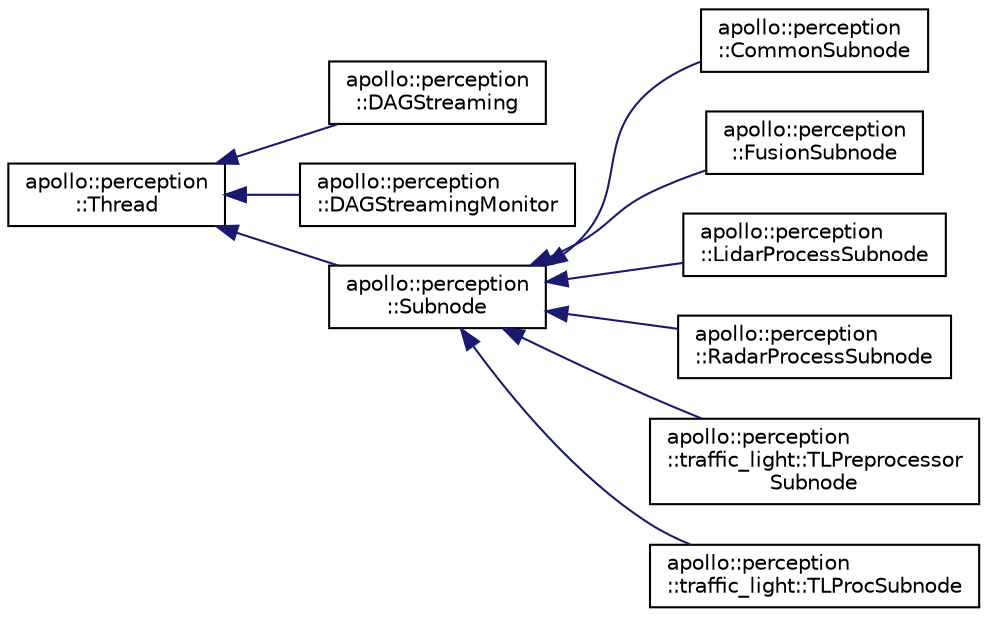 digraph "Graphical Class Hierarchy"
{
  edge [fontname="Helvetica",fontsize="10",labelfontname="Helvetica",labelfontsize="10"];
  node [fontname="Helvetica",fontsize="10",shape=record];
  rankdir="LR";
  Node1 [label="apollo::perception\l::Thread",height=0.2,width=0.4,color="black", fillcolor="white", style="filled",URL="$classapollo_1_1perception_1_1Thread.html"];
  Node1 -> Node2 [dir="back",color="midnightblue",fontsize="10",style="solid",fontname="Helvetica"];
  Node2 [label="apollo::perception\l::DAGStreaming",height=0.2,width=0.4,color="black", fillcolor="white", style="filled",URL="$classapollo_1_1perception_1_1DAGStreaming.html"];
  Node1 -> Node3 [dir="back",color="midnightblue",fontsize="10",style="solid",fontname="Helvetica"];
  Node3 [label="apollo::perception\l::DAGStreamingMonitor",height=0.2,width=0.4,color="black", fillcolor="white", style="filled",URL="$classapollo_1_1perception_1_1DAGStreamingMonitor.html"];
  Node1 -> Node4 [dir="back",color="midnightblue",fontsize="10",style="solid",fontname="Helvetica"];
  Node4 [label="apollo::perception\l::Subnode",height=0.2,width=0.4,color="black", fillcolor="white", style="filled",URL="$classapollo_1_1perception_1_1Subnode.html"];
  Node4 -> Node5 [dir="back",color="midnightblue",fontsize="10",style="solid",fontname="Helvetica"];
  Node5 [label="apollo::perception\l::CommonSubnode",height=0.2,width=0.4,color="black", fillcolor="white", style="filled",URL="$classapollo_1_1perception_1_1CommonSubnode.html"];
  Node4 -> Node6 [dir="back",color="midnightblue",fontsize="10",style="solid",fontname="Helvetica"];
  Node6 [label="apollo::perception\l::FusionSubnode",height=0.2,width=0.4,color="black", fillcolor="white", style="filled",URL="$classapollo_1_1perception_1_1FusionSubnode.html"];
  Node4 -> Node7 [dir="back",color="midnightblue",fontsize="10",style="solid",fontname="Helvetica"];
  Node7 [label="apollo::perception\l::LidarProcessSubnode",height=0.2,width=0.4,color="black", fillcolor="white", style="filled",URL="$classapollo_1_1perception_1_1LidarProcessSubnode.html"];
  Node4 -> Node8 [dir="back",color="midnightblue",fontsize="10",style="solid",fontname="Helvetica"];
  Node8 [label="apollo::perception\l::RadarProcessSubnode",height=0.2,width=0.4,color="black", fillcolor="white", style="filled",URL="$classapollo_1_1perception_1_1RadarProcessSubnode.html"];
  Node4 -> Node9 [dir="back",color="midnightblue",fontsize="10",style="solid",fontname="Helvetica"];
  Node9 [label="apollo::perception\l::traffic_light::TLPreprocessor\lSubnode",height=0.2,width=0.4,color="black", fillcolor="white", style="filled",URL="$classapollo_1_1perception_1_1traffic__light_1_1TLPreprocessorSubnode.html"];
  Node4 -> Node10 [dir="back",color="midnightblue",fontsize="10",style="solid",fontname="Helvetica"];
  Node10 [label="apollo::perception\l::traffic_light::TLProcSubnode",height=0.2,width=0.4,color="black", fillcolor="white", style="filled",URL="$classapollo_1_1perception_1_1traffic__light_1_1TLProcSubnode.html"];
}
